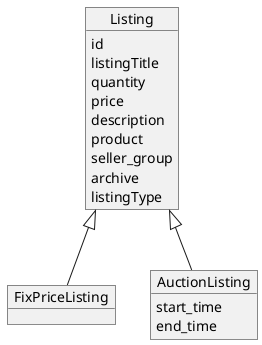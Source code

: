 @startuml
'https://plantuml.com/class-diagram

object Listing {
    id
    listingTitle
    quantity
    price
    description
    product
    seller_group
    archive
    listingType
}

object FixPriceListing {
}

object AuctionListing {
    start_time
    end_time

}

Listing <|-- FixPriceListing
Listing <|-- AuctionListing


@enduml